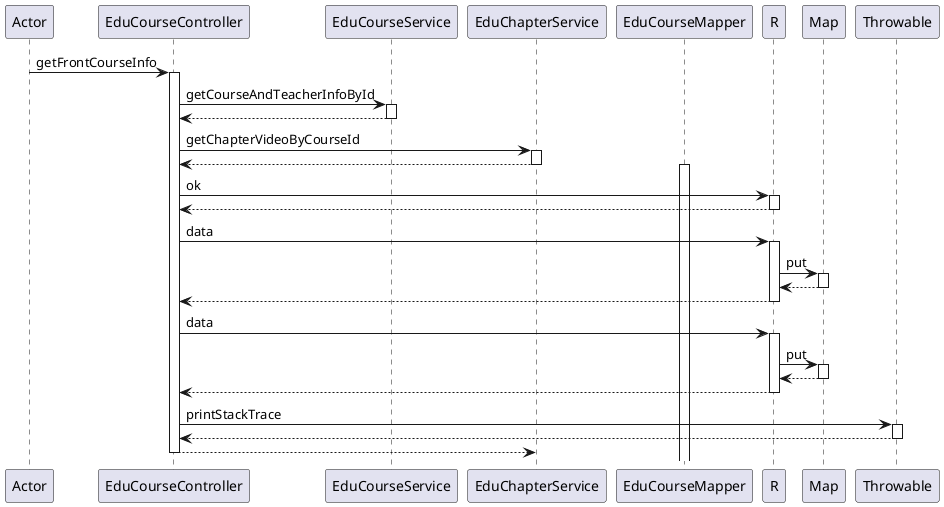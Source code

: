 @startuml
participant Actor
Actor -> EduCourseController : getFrontCourseInfo
activate EduCourseController
EduCourseController -> EduCourseService : getCourseAndTeacherInfoById
activate EduCourseService
EduCourseService --> EduCourseController
deactivate EduCourseService
EduCourseController -> EduChapterService : getChapterVideoByCourseId
activate EduChapterService
EduChapterService --> EduCourseController
deactivate EduChapterService

activate EduCourseMapper
EduCourseController -> R : ok
activate R
R --> EduCourseController
deactivate R
EduCourseController -> R : data
activate R
R -> Map : put
activate Map
Map --> R
deactivate Map
R --> EduCourseController
deactivate R
EduCourseController -> R : data
activate R
R -> Map : put
activate Map
Map --> R
deactivate Map
R --> EduCourseController
deactivate R
EduCourseController -> Throwable : printStackTrace
activate Throwable
Throwable --> EduCourseController
deactivate Throwable
return
@enduml